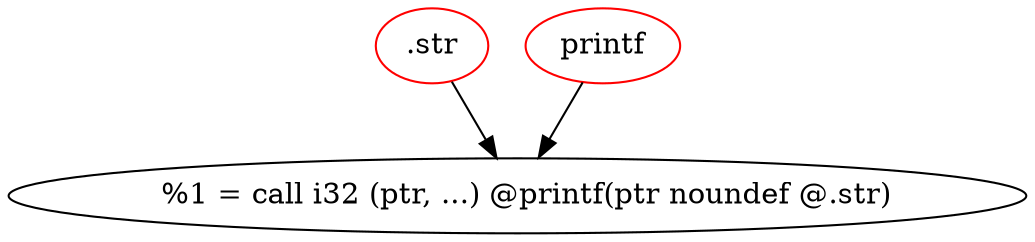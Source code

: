 digraph _Z9function5v {

".str" -> "  %1 = call i32 (ptr, ...) @printf(ptr noundef @.str)";
".str" [ color = red ]
"printf" -> "  %1 = call i32 (ptr, ...) @printf(ptr noundef @.str)";
"printf" [ color = red ]

}
